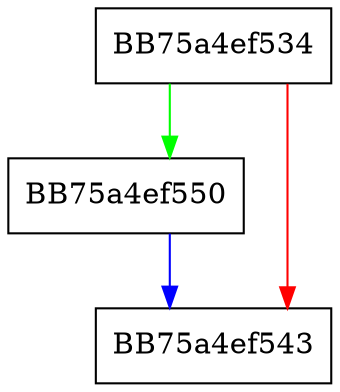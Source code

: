 digraph clearLabel {
  node [shape="box"];
  graph [splines=ortho];
  BB75a4ef534 -> BB75a4ef550 [color="green"];
  BB75a4ef534 -> BB75a4ef543 [color="red"];
  BB75a4ef550 -> BB75a4ef543 [color="blue"];
}